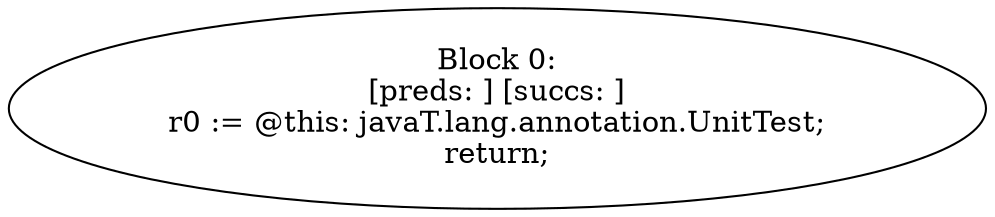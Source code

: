 digraph "unitGraph" {
    "Block 0:
[preds: ] [succs: ]
r0 := @this: javaT.lang.annotation.UnitTest;
return;
"
}
